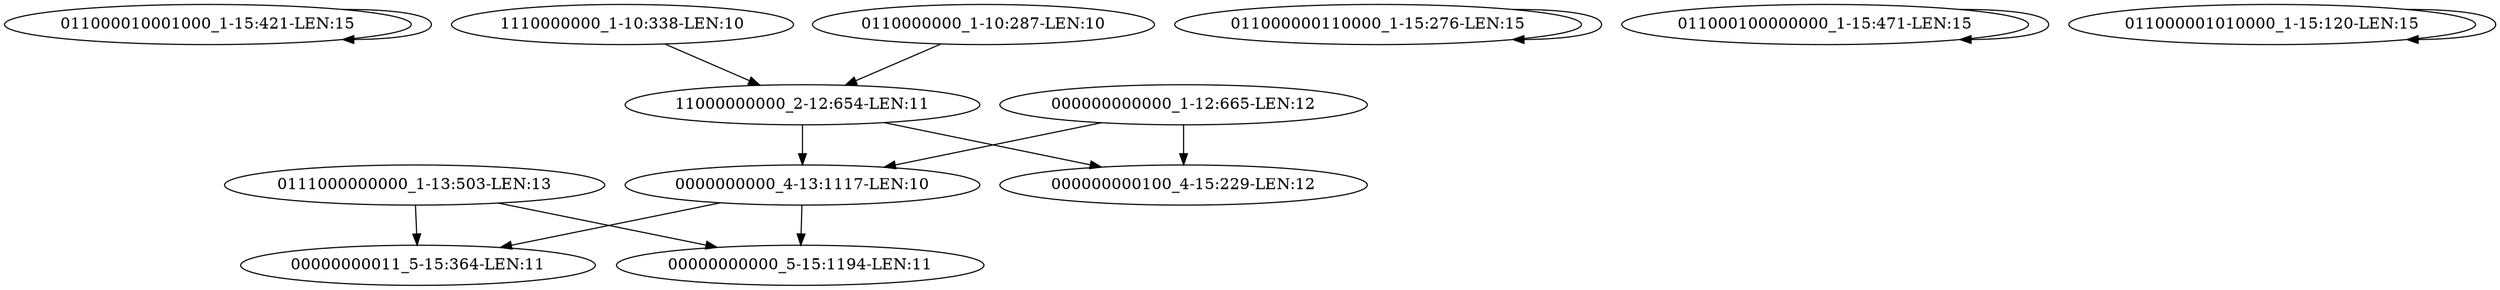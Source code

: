 digraph G {
    "011000010001000_1-15:421-LEN:15" -> "011000010001000_1-15:421-LEN:15";
    "0000000000_4-13:1117-LEN:10" -> "00000000011_5-15:364-LEN:11";
    "0000000000_4-13:1117-LEN:10" -> "00000000000_5-15:1194-LEN:11";
    "1110000000_1-10:338-LEN:10" -> "11000000000_2-12:654-LEN:11";
    "011000000110000_1-15:276-LEN:15" -> "011000000110000_1-15:276-LEN:15";
    "0111000000000_1-13:503-LEN:13" -> "00000000011_5-15:364-LEN:11";
    "0111000000000_1-13:503-LEN:13" -> "00000000000_5-15:1194-LEN:11";
    "11000000000_2-12:654-LEN:11" -> "0000000000_4-13:1117-LEN:10";
    "11000000000_2-12:654-LEN:11" -> "000000000100_4-15:229-LEN:12";
    "011000100000000_1-15:471-LEN:15" -> "011000100000000_1-15:471-LEN:15";
    "011000001010000_1-15:120-LEN:15" -> "011000001010000_1-15:120-LEN:15";
    "0110000000_1-10:287-LEN:10" -> "11000000000_2-12:654-LEN:11";
    "000000000000_1-12:665-LEN:12" -> "0000000000_4-13:1117-LEN:10";
    "000000000000_1-12:665-LEN:12" -> "000000000100_4-15:229-LEN:12";
}
